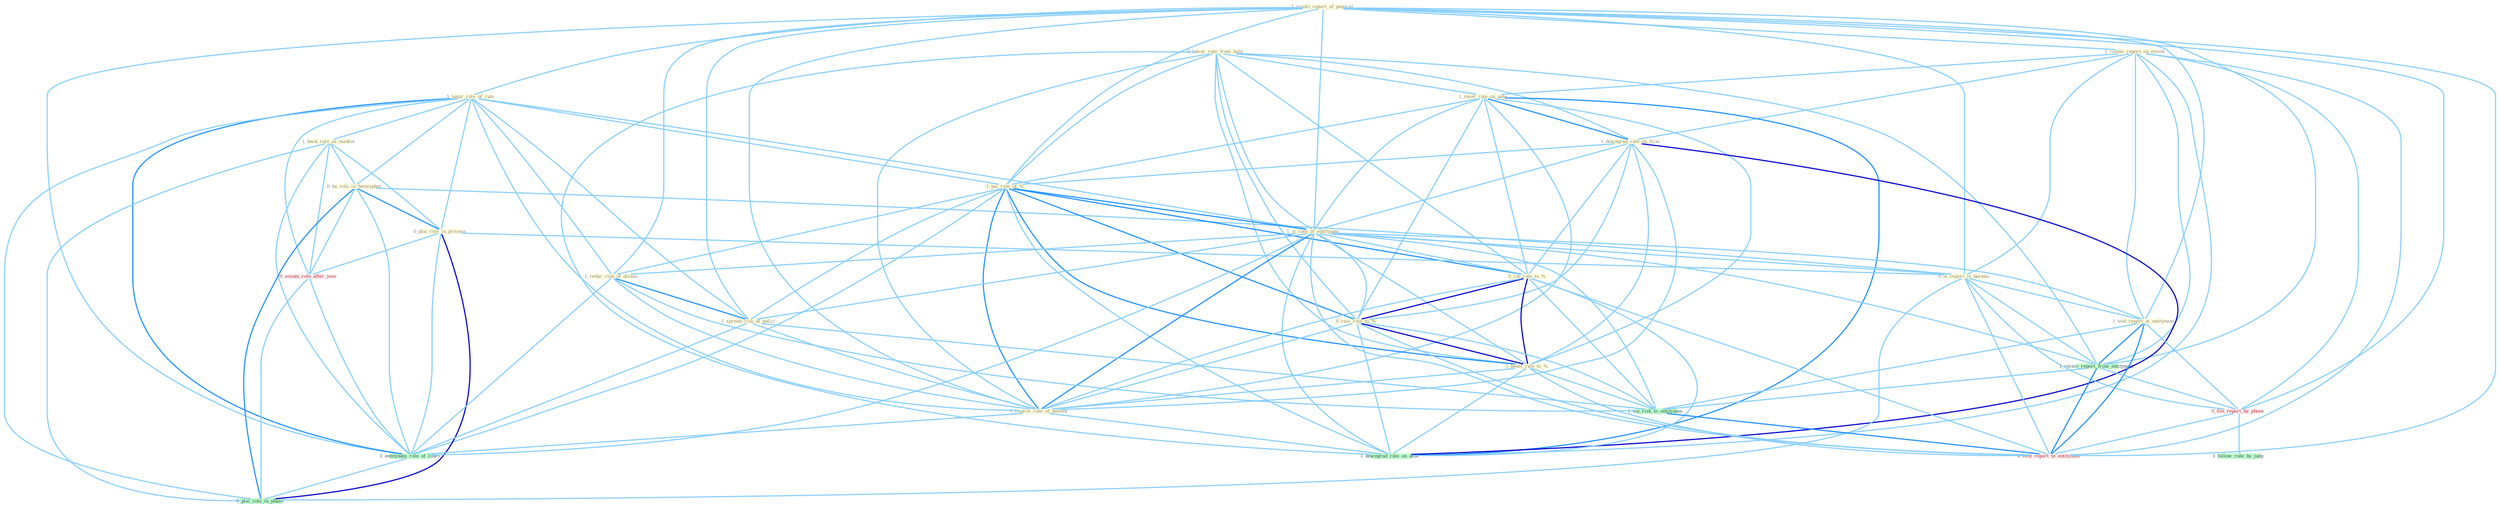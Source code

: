 Graph G{ 
    node
    [shape=polygon,style=filled,width=.5,height=.06,color="#BDFCC9",fixedsize=true,fontsize=4,
    fontcolor="#2f4f4f"];
    {node
    [color="#ffffe0", fontcolor="#8b7d6b"] "1_credit_report_of_genocid " "0_lower_rate_from_hold " "1_releas_report_on_extent " "1_ignor_role_of_rate " "1_reset_rate_on_note " "1_back_role_as_mediat " "1_downgrad_rate_on_firm " "0_ha_role_in_hemispher " "1_pai_rate_of_% " "0_plai_role_in_process " "1_is_rate_of_entitynam " "1_reduc_risk_of_diseas " "0_cut_rate_to_% " "0_rais_rate_to_% " "0_is_report_in_bureau " "1_told_report_at_entitynam " "1_spread_risk_of_polici " "1_boost_rate_to_% " "1_improv_rate_of_patient "}
{node [color="#fff0f5", fontcolor="#b22222"] "0_assum_role_after_year " "0_file_report_by_phone " "0_sent_report_to_entitynam "}
edge [color="#B0E2FF"];

	"1_credit_report_of_genocid " -- "1_releas_report_on_extent " [w="1", color="#87cefa" ];
	"1_credit_report_of_genocid " -- "1_ignor_role_of_rate " [w="1", color="#87cefa" ];
	"1_credit_report_of_genocid " -- "1_pai_rate_of_% " [w="1", color="#87cefa" ];
	"1_credit_report_of_genocid " -- "1_is_rate_of_entitynam " [w="1", color="#87cefa" ];
	"1_credit_report_of_genocid " -- "1_reduc_risk_of_diseas " [w="1", color="#87cefa" ];
	"1_credit_report_of_genocid " -- "0_is_report_in_bureau " [w="1", color="#87cefa" ];
	"1_credit_report_of_genocid " -- "1_told_report_at_entitynam " [w="1", color="#87cefa" ];
	"1_credit_report_of_genocid " -- "1_spread_risk_of_polici " [w="1", color="#87cefa" ];
	"1_credit_report_of_genocid " -- "1_improv_rate_of_patient " [w="1", color="#87cefa" ];
	"1_credit_report_of_genocid " -- "1_receiv_report_from_entitynam " [w="1", color="#87cefa" ];
	"1_credit_report_of_genocid " -- "1_entitynam_role_of_court " [w="1", color="#87cefa" ];
	"1_credit_report_of_genocid " -- "0_file_report_by_phone " [w="1", color="#87cefa" ];
	"1_credit_report_of_genocid " -- "0_sent_report_to_entitynam " [w="1", color="#87cefa" ];
	"0_lower_rate_from_hold " -- "1_reset_rate_on_note " [w="1", color="#87cefa" ];
	"0_lower_rate_from_hold " -- "1_downgrad_rate_on_firm " [w="1", color="#87cefa" ];
	"0_lower_rate_from_hold " -- "1_pai_rate_of_% " [w="1", color="#87cefa" ];
	"0_lower_rate_from_hold " -- "1_is_rate_of_entitynam " [w="1", color="#87cefa" ];
	"0_lower_rate_from_hold " -- "0_cut_rate_to_% " [w="1", color="#87cefa" ];
	"0_lower_rate_from_hold " -- "0_rais_rate_to_% " [w="1", color="#87cefa" ];
	"0_lower_rate_from_hold " -- "1_boost_rate_to_% " [w="1", color="#87cefa" ];
	"0_lower_rate_from_hold " -- "1_improv_rate_of_patient " [w="1", color="#87cefa" ];
	"0_lower_rate_from_hold " -- "1_receiv_report_from_entitynam " [w="1", color="#87cefa" ];
	"0_lower_rate_from_hold " -- "1_downgrad_rate_on_debt " [w="1", color="#87cefa" ];
	"1_releas_report_on_extent " -- "1_reset_rate_on_note " [w="1", color="#87cefa" ];
	"1_releas_report_on_extent " -- "1_downgrad_rate_on_firm " [w="1", color="#87cefa" ];
	"1_releas_report_on_extent " -- "0_is_report_in_bureau " [w="1", color="#87cefa" ];
	"1_releas_report_on_extent " -- "1_told_report_at_entitynam " [w="1", color="#87cefa" ];
	"1_releas_report_on_extent " -- "1_receiv_report_from_entitynam " [w="1", color="#87cefa" ];
	"1_releas_report_on_extent " -- "0_file_report_by_phone " [w="1", color="#87cefa" ];
	"1_releas_report_on_extent " -- "1_downgrad_rate_on_debt " [w="1", color="#87cefa" ];
	"1_releas_report_on_extent " -- "0_sent_report_to_entitynam " [w="1", color="#87cefa" ];
	"1_ignor_role_of_rate " -- "1_back_role_as_mediat " [w="1", color="#87cefa" ];
	"1_ignor_role_of_rate " -- "0_ha_role_in_hemispher " [w="1", color="#87cefa" ];
	"1_ignor_role_of_rate " -- "1_pai_rate_of_% " [w="1", color="#87cefa" ];
	"1_ignor_role_of_rate " -- "0_plai_role_in_process " [w="1", color="#87cefa" ];
	"1_ignor_role_of_rate " -- "1_is_rate_of_entitynam " [w="1", color="#87cefa" ];
	"1_ignor_role_of_rate " -- "1_reduc_risk_of_diseas " [w="1", color="#87cefa" ];
	"1_ignor_role_of_rate " -- "1_spread_risk_of_polici " [w="1", color="#87cefa" ];
	"1_ignor_role_of_rate " -- "1_improv_rate_of_patient " [w="1", color="#87cefa" ];
	"1_ignor_role_of_rate " -- "0_assum_role_after_year " [w="1", color="#87cefa" ];
	"1_ignor_role_of_rate " -- "1_entitynam_role_of_court " [w="2", color="#1e90ff" , len=0.8];
	"1_ignor_role_of_rate " -- "0_plai_role_in_phase " [w="1", color="#87cefa" ];
	"1_reset_rate_on_note " -- "1_downgrad_rate_on_firm " [w="2", color="#1e90ff" , len=0.8];
	"1_reset_rate_on_note " -- "1_pai_rate_of_% " [w="1", color="#87cefa" ];
	"1_reset_rate_on_note " -- "1_is_rate_of_entitynam " [w="1", color="#87cefa" ];
	"1_reset_rate_on_note " -- "0_cut_rate_to_% " [w="1", color="#87cefa" ];
	"1_reset_rate_on_note " -- "0_rais_rate_to_% " [w="1", color="#87cefa" ];
	"1_reset_rate_on_note " -- "1_boost_rate_to_% " [w="1", color="#87cefa" ];
	"1_reset_rate_on_note " -- "1_improv_rate_of_patient " [w="1", color="#87cefa" ];
	"1_reset_rate_on_note " -- "1_downgrad_rate_on_debt " [w="2", color="#1e90ff" , len=0.8];
	"1_back_role_as_mediat " -- "0_ha_role_in_hemispher " [w="1", color="#87cefa" ];
	"1_back_role_as_mediat " -- "0_plai_role_in_process " [w="1", color="#87cefa" ];
	"1_back_role_as_mediat " -- "0_assum_role_after_year " [w="1", color="#87cefa" ];
	"1_back_role_as_mediat " -- "1_entitynam_role_of_court " [w="1", color="#87cefa" ];
	"1_back_role_as_mediat " -- "0_plai_role_in_phase " [w="1", color="#87cefa" ];
	"1_downgrad_rate_on_firm " -- "1_pai_rate_of_% " [w="1", color="#87cefa" ];
	"1_downgrad_rate_on_firm " -- "1_is_rate_of_entitynam " [w="1", color="#87cefa" ];
	"1_downgrad_rate_on_firm " -- "0_cut_rate_to_% " [w="1", color="#87cefa" ];
	"1_downgrad_rate_on_firm " -- "0_rais_rate_to_% " [w="1", color="#87cefa" ];
	"1_downgrad_rate_on_firm " -- "1_boost_rate_to_% " [w="1", color="#87cefa" ];
	"1_downgrad_rate_on_firm " -- "1_improv_rate_of_patient " [w="1", color="#87cefa" ];
	"1_downgrad_rate_on_firm " -- "1_downgrad_rate_on_debt " [w="3", color="#0000cd" , len=0.6];
	"0_ha_role_in_hemispher " -- "0_plai_role_in_process " [w="2", color="#1e90ff" , len=0.8];
	"0_ha_role_in_hemispher " -- "0_is_report_in_bureau " [w="1", color="#87cefa" ];
	"0_ha_role_in_hemispher " -- "0_assum_role_after_year " [w="1", color="#87cefa" ];
	"0_ha_role_in_hemispher " -- "1_entitynam_role_of_court " [w="1", color="#87cefa" ];
	"0_ha_role_in_hemispher " -- "0_plai_role_in_phase " [w="2", color="#1e90ff" , len=0.8];
	"1_pai_rate_of_% " -- "1_is_rate_of_entitynam " [w="2", color="#1e90ff" , len=0.8];
	"1_pai_rate_of_% " -- "1_reduc_risk_of_diseas " [w="1", color="#87cefa" ];
	"1_pai_rate_of_% " -- "0_cut_rate_to_% " [w="2", color="#1e90ff" , len=0.8];
	"1_pai_rate_of_% " -- "0_rais_rate_to_% " [w="2", color="#1e90ff" , len=0.8];
	"1_pai_rate_of_% " -- "1_spread_risk_of_polici " [w="1", color="#87cefa" ];
	"1_pai_rate_of_% " -- "1_boost_rate_to_% " [w="2", color="#1e90ff" , len=0.8];
	"1_pai_rate_of_% " -- "1_improv_rate_of_patient " [w="2", color="#1e90ff" , len=0.8];
	"1_pai_rate_of_% " -- "1_entitynam_role_of_court " [w="1", color="#87cefa" ];
	"1_pai_rate_of_% " -- "1_downgrad_rate_on_debt " [w="1", color="#87cefa" ];
	"0_plai_role_in_process " -- "0_is_report_in_bureau " [w="1", color="#87cefa" ];
	"0_plai_role_in_process " -- "0_assum_role_after_year " [w="1", color="#87cefa" ];
	"0_plai_role_in_process " -- "1_entitynam_role_of_court " [w="1", color="#87cefa" ];
	"0_plai_role_in_process " -- "0_plai_role_in_phase " [w="3", color="#0000cd" , len=0.6];
	"1_is_rate_of_entitynam " -- "1_reduc_risk_of_diseas " [w="1", color="#87cefa" ];
	"1_is_rate_of_entitynam " -- "0_cut_rate_to_% " [w="1", color="#87cefa" ];
	"1_is_rate_of_entitynam " -- "0_rais_rate_to_% " [w="1", color="#87cefa" ];
	"1_is_rate_of_entitynam " -- "0_is_report_in_bureau " [w="1", color="#87cefa" ];
	"1_is_rate_of_entitynam " -- "1_told_report_at_entitynam " [w="1", color="#87cefa" ];
	"1_is_rate_of_entitynam " -- "1_spread_risk_of_polici " [w="1", color="#87cefa" ];
	"1_is_rate_of_entitynam " -- "1_boost_rate_to_% " [w="1", color="#87cefa" ];
	"1_is_rate_of_entitynam " -- "1_improv_rate_of_patient " [w="2", color="#1e90ff" , len=0.8];
	"1_is_rate_of_entitynam " -- "1_receiv_report_from_entitynam " [w="1", color="#87cefa" ];
	"1_is_rate_of_entitynam " -- "1_entitynam_role_of_court " [w="1", color="#87cefa" ];
	"1_is_rate_of_entitynam " -- "1_downgrad_rate_on_debt " [w="1", color="#87cefa" ];
	"1_is_rate_of_entitynam " -- "1_wa_risk_to_entitynam " [w="1", color="#87cefa" ];
	"1_is_rate_of_entitynam " -- "0_sent_report_to_entitynam " [w="1", color="#87cefa" ];
	"1_reduc_risk_of_diseas " -- "1_spread_risk_of_polici " [w="2", color="#1e90ff" , len=0.8];
	"1_reduc_risk_of_diseas " -- "1_improv_rate_of_patient " [w="1", color="#87cefa" ];
	"1_reduc_risk_of_diseas " -- "1_entitynam_role_of_court " [w="1", color="#87cefa" ];
	"1_reduc_risk_of_diseas " -- "1_wa_risk_to_entitynam " [w="1", color="#87cefa" ];
	"0_cut_rate_to_% " -- "0_rais_rate_to_% " [w="3", color="#0000cd" , len=0.6];
	"0_cut_rate_to_% " -- "1_boost_rate_to_% " [w="3", color="#0000cd" , len=0.6];
	"0_cut_rate_to_% " -- "1_improv_rate_of_patient " [w="1", color="#87cefa" ];
	"0_cut_rate_to_% " -- "1_downgrad_rate_on_debt " [w="1", color="#87cefa" ];
	"0_cut_rate_to_% " -- "1_wa_risk_to_entitynam " [w="1", color="#87cefa" ];
	"0_cut_rate_to_% " -- "0_sent_report_to_entitynam " [w="1", color="#87cefa" ];
	"0_rais_rate_to_% " -- "1_boost_rate_to_% " [w="3", color="#0000cd" , len=0.6];
	"0_rais_rate_to_% " -- "1_improv_rate_of_patient " [w="1", color="#87cefa" ];
	"0_rais_rate_to_% " -- "1_downgrad_rate_on_debt " [w="1", color="#87cefa" ];
	"0_rais_rate_to_% " -- "1_wa_risk_to_entitynam " [w="1", color="#87cefa" ];
	"0_rais_rate_to_% " -- "0_sent_report_to_entitynam " [w="1", color="#87cefa" ];
	"0_is_report_in_bureau " -- "1_told_report_at_entitynam " [w="1", color="#87cefa" ];
	"0_is_report_in_bureau " -- "1_receiv_report_from_entitynam " [w="1", color="#87cefa" ];
	"0_is_report_in_bureau " -- "0_file_report_by_phone " [w="1", color="#87cefa" ];
	"0_is_report_in_bureau " -- "0_sent_report_to_entitynam " [w="1", color="#87cefa" ];
	"0_is_report_in_bureau " -- "0_plai_role_in_phase " [w="1", color="#87cefa" ];
	"1_told_report_at_entitynam " -- "1_receiv_report_from_entitynam " [w="2", color="#1e90ff" , len=0.8];
	"1_told_report_at_entitynam " -- "0_file_report_by_phone " [w="1", color="#87cefa" ];
	"1_told_report_at_entitynam " -- "1_wa_risk_to_entitynam " [w="1", color="#87cefa" ];
	"1_told_report_at_entitynam " -- "0_sent_report_to_entitynam " [w="2", color="#1e90ff" , len=0.8];
	"1_spread_risk_of_polici " -- "1_improv_rate_of_patient " [w="1", color="#87cefa" ];
	"1_spread_risk_of_polici " -- "1_entitynam_role_of_court " [w="1", color="#87cefa" ];
	"1_spread_risk_of_polici " -- "1_wa_risk_to_entitynam " [w="1", color="#87cefa" ];
	"1_boost_rate_to_% " -- "1_improv_rate_of_patient " [w="1", color="#87cefa" ];
	"1_boost_rate_to_% " -- "1_downgrad_rate_on_debt " [w="1", color="#87cefa" ];
	"1_boost_rate_to_% " -- "1_wa_risk_to_entitynam " [w="1", color="#87cefa" ];
	"1_boost_rate_to_% " -- "0_sent_report_to_entitynam " [w="1", color="#87cefa" ];
	"1_improv_rate_of_patient " -- "1_entitynam_role_of_court " [w="1", color="#87cefa" ];
	"1_improv_rate_of_patient " -- "1_downgrad_rate_on_debt " [w="1", color="#87cefa" ];
	"1_receiv_report_from_entitynam " -- "0_file_report_by_phone " [w="1", color="#87cefa" ];
	"1_receiv_report_from_entitynam " -- "1_wa_risk_to_entitynam " [w="1", color="#87cefa" ];
	"1_receiv_report_from_entitynam " -- "0_sent_report_to_entitynam " [w="2", color="#1e90ff" , len=0.8];
	"0_assum_role_after_year " -- "1_entitynam_role_of_court " [w="1", color="#87cefa" ];
	"0_assum_role_after_year " -- "0_plai_role_in_phase " [w="1", color="#87cefa" ];
	"1_entitynam_role_of_court " -- "0_plai_role_in_phase " [w="1", color="#87cefa" ];
	"0_file_report_by_phone " -- "1_follow_rule_by_judg " [w="1", color="#87cefa" ];
	"0_file_report_by_phone " -- "0_sent_report_to_entitynam " [w="1", color="#87cefa" ];
	"1_wa_risk_to_entitynam " -- "0_sent_report_to_entitynam " [w="2", color="#1e90ff" , len=0.8];
}